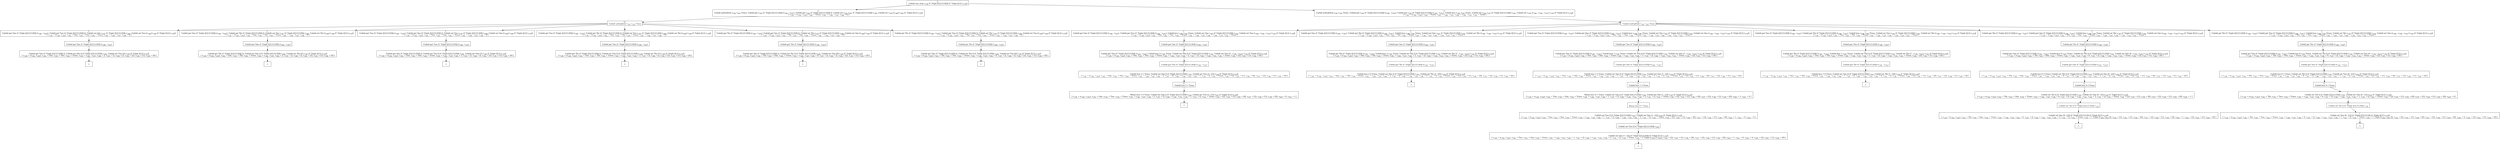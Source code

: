 digraph {
    graph [rankdir=TB
          ,bgcolor=transparent];
    node [shape=box
         ,fillcolor=white
         ,style=filled];
    0 [label=<O <BR/> Unfold one_step v<SUB>138</SUB> (C Triple [[2] [1] [0]]) (C Triple [[] [] v<SUB>179</SUB>])>];
    1 [label=<C <BR/> Unfold notEqStick v<SUB>182</SUB> v<SUB>183</SUB> Trueo, Unfold get v<SUB>182</SUB> (C Triple [[2] [1] [0]]) (v<SUB>186</SUB> : v<SUB>187</SUB>), Unfold get v<SUB>183</SUB> (C Triple [[2] [1] [0]]) [], Unfold set v<SUB>182</SUB> v<SUB>187</SUB> (C Triple [[2] [1] [0]]) v<SUB>189</SUB>, Unfold set v<SUB>183</SUB> [v<SUB>186</SUB>] v<SUB>189</SUB> (C Triple [[] [] v<SUB>179</SUB>]) <BR/>  [ v<SUB>138</SUB> &rarr; (v<SUB>182</SUB>, v<SUB>183</SUB>), v<SUB>184</SUB> &rarr; Trueo, v<SUB>185</SUB> &rarr; v<SUB>186</SUB> : v<SUB>187</SUB>, v<SUB>188</SUB> &rarr; [] ] >];
    2 [label=<C <BR/> Unfold notEqStick v<SUB>182</SUB> v<SUB>183</SUB> Trueo, Unfold get v<SUB>182</SUB> (C Triple [[2] [1] [0]]) (v<SUB>186</SUB> : v<SUB>187</SUB>), Unfold get v<SUB>183</SUB> (C Triple [[2] [1] [0]]) (v<SUB>190</SUB> : v<SUB>191</SUB>), Unfold less v<SUB>186</SUB> v<SUB>190</SUB> Trueo, Unfold set v<SUB>182</SUB> v<SUB>187</SUB> (C Triple [[2] [1] [0]]) v<SUB>193</SUB>, Unfold set v<SUB>183</SUB> (v<SUB>186</SUB> : v<SUB>190</SUB> : v<SUB>191</SUB>) v<SUB>193</SUB> (C Triple [[] [] v<SUB>179</SUB>]) <BR/>  [ v<SUB>138</SUB> &rarr; (v<SUB>182</SUB>, v<SUB>183</SUB>), v<SUB>184</SUB> &rarr; Trueo, v<SUB>185</SUB> &rarr; v<SUB>186</SUB> : v<SUB>187</SUB>, v<SUB>188</SUB> &rarr; v<SUB>190</SUB> : v<SUB>191</SUB>, v<SUB>192</SUB> &rarr; Trueo ] >];
    3 [label=<O <BR/> Unfold notEqStick v<SUB>182</SUB> v<SUB>183</SUB> Trueo>];
    4 [label=<C <BR/> Unfold get One (C Triple [[2] [1] [0]]) (v<SUB>186</SUB> : v<SUB>187</SUB>), Unfold get Two (C Triple [[2] [1] [0]]) [], Unfold set One v<SUB>187</SUB> (C Triple [[2] [1] [0]]) v<SUB>189</SUB>, Unfold set Two [v<SUB>186</SUB>] v<SUB>189</SUB> (C Triple [[] [] v<SUB>179</SUB>]) <BR/>  [ v<SUB>138</SUB> &rarr; (v<SUB>182</SUB>, v<SUB>183</SUB>), v<SUB>182</SUB> &rarr; One, v<SUB>183</SUB> &rarr; Two, v<SUB>184</SUB> &rarr; Trueo, v<SUB>185</SUB> &rarr; v<SUB>186</SUB> : v<SUB>187</SUB>, v<SUB>188</SUB> &rarr; [] ] >];
    5 [label=<C <BR/> Unfold get One (C Triple [[2] [1] [0]]) (v<SUB>186</SUB> : v<SUB>187</SUB>), Unfold get Thr (C Triple [[2] [1] [0]]) [], Unfold set One v<SUB>187</SUB> (C Triple [[2] [1] [0]]) v<SUB>189</SUB>, Unfold set Thr [v<SUB>186</SUB>] v<SUB>189</SUB> (C Triple [[] [] v<SUB>179</SUB>]) <BR/>  [ v<SUB>138</SUB> &rarr; (v<SUB>182</SUB>, v<SUB>183</SUB>), v<SUB>182</SUB> &rarr; One, v<SUB>183</SUB> &rarr; Thr, v<SUB>184</SUB> &rarr; Trueo, v<SUB>185</SUB> &rarr; v<SUB>186</SUB> : v<SUB>187</SUB>, v<SUB>188</SUB> &rarr; [] ] >];
    6 [label=<C <BR/> Unfold get Two (C Triple [[2] [1] [0]]) (v<SUB>186</SUB> : v<SUB>187</SUB>), Unfold get One (C Triple [[2] [1] [0]]) [], Unfold set Two v<SUB>187</SUB> (C Triple [[2] [1] [0]]) v<SUB>189</SUB>, Unfold set One [v<SUB>186</SUB>] v<SUB>189</SUB> (C Triple [[] [] v<SUB>179</SUB>]) <BR/>  [ v<SUB>138</SUB> &rarr; (v<SUB>182</SUB>, v<SUB>183</SUB>), v<SUB>182</SUB> &rarr; Two, v<SUB>183</SUB> &rarr; One, v<SUB>184</SUB> &rarr; Trueo, v<SUB>185</SUB> &rarr; v<SUB>186</SUB> : v<SUB>187</SUB>, v<SUB>188</SUB> &rarr; [] ] >];
    7 [label=<C <BR/> Unfold get Two (C Triple [[2] [1] [0]]) (v<SUB>186</SUB> : v<SUB>187</SUB>), Unfold get Thr (C Triple [[2] [1] [0]]) [], Unfold set Two v<SUB>187</SUB> (C Triple [[2] [1] [0]]) v<SUB>189</SUB>, Unfold set Thr [v<SUB>186</SUB>] v<SUB>189</SUB> (C Triple [[] [] v<SUB>179</SUB>]) <BR/>  [ v<SUB>138</SUB> &rarr; (v<SUB>182</SUB>, v<SUB>183</SUB>), v<SUB>182</SUB> &rarr; Two, v<SUB>183</SUB> &rarr; Thr, v<SUB>184</SUB> &rarr; Trueo, v<SUB>185</SUB> &rarr; v<SUB>186</SUB> : v<SUB>187</SUB>, v<SUB>188</SUB> &rarr; [] ] >];
    8 [label=<C <BR/> Unfold get Thr (C Triple [[2] [1] [0]]) (v<SUB>186</SUB> : v<SUB>187</SUB>), Unfold get One (C Triple [[2] [1] [0]]) [], Unfold set Thr v<SUB>187</SUB> (C Triple [[2] [1] [0]]) v<SUB>189</SUB>, Unfold set One [v<SUB>186</SUB>] v<SUB>189</SUB> (C Triple [[] [] v<SUB>179</SUB>]) <BR/>  [ v<SUB>138</SUB> &rarr; (v<SUB>182</SUB>, v<SUB>183</SUB>), v<SUB>182</SUB> &rarr; Thr, v<SUB>183</SUB> &rarr; One, v<SUB>184</SUB> &rarr; Trueo, v<SUB>185</SUB> &rarr; v<SUB>186</SUB> : v<SUB>187</SUB>, v<SUB>188</SUB> &rarr; [] ] >];
    9 [label=<C <BR/> Unfold get Thr (C Triple [[2] [1] [0]]) (v<SUB>186</SUB> : v<SUB>187</SUB>), Unfold get Two (C Triple [[2] [1] [0]]) [], Unfold set Thr v<SUB>187</SUB> (C Triple [[2] [1] [0]]) v<SUB>189</SUB>, Unfold set Two [v<SUB>186</SUB>] v<SUB>189</SUB> (C Triple [[] [] v<SUB>179</SUB>]) <BR/>  [ v<SUB>138</SUB> &rarr; (v<SUB>182</SUB>, v<SUB>183</SUB>), v<SUB>182</SUB> &rarr; Thr, v<SUB>183</SUB> &rarr; Two, v<SUB>184</SUB> &rarr; Trueo, v<SUB>185</SUB> &rarr; v<SUB>186</SUB> : v<SUB>187</SUB>, v<SUB>188</SUB> &rarr; [] ] >];
    10 [label=<O <BR/> Unfold get One (C Triple [[2] [1] [0]]) (v<SUB>186</SUB> : v<SUB>187</SUB>)>];
    11 [label=<C <BR/> Unfold get Two (C Triple [[2] [1] [0]]) [], Unfold set One [] (C Triple [[2] [1] [0]]) v<SUB>189</SUB>, Unfold set Two [2] v<SUB>189</SUB> (C Triple [[] [] v<SUB>179</SUB>]) <BR/>  [ v<SUB>138</SUB> &rarr; (v<SUB>182</SUB>, v<SUB>183</SUB>), v<SUB>182</SUB> &rarr; One, v<SUB>183</SUB> &rarr; Two, v<SUB>184</SUB> &rarr; Trueo, v<SUB>185</SUB> &rarr; v<SUB>186</SUB> : v<SUB>187</SUB>, v<SUB>186</SUB> &rarr; 2, v<SUB>187</SUB> &rarr; [], v<SUB>188</SUB> &rarr; [], v<SUB>194</SUB> &rarr; [2], v<SUB>195</SUB> &rarr; [1], v<SUB>196</SUB> &rarr; [0] ] >];
    12 [label=<_|_>];
    13 [label=<O <BR/> Unfold get One (C Triple [[2] [1] [0]]) (v<SUB>186</SUB> : v<SUB>187</SUB>)>];
    14 [label=<C <BR/> Unfold get Thr (C Triple [[2] [1] [0]]) [], Unfold set One [] (C Triple [[2] [1] [0]]) v<SUB>189</SUB>, Unfold set Thr [2] v<SUB>189</SUB> (C Triple [[] [] v<SUB>179</SUB>]) <BR/>  [ v<SUB>138</SUB> &rarr; (v<SUB>182</SUB>, v<SUB>183</SUB>), v<SUB>182</SUB> &rarr; One, v<SUB>183</SUB> &rarr; Thr, v<SUB>184</SUB> &rarr; Trueo, v<SUB>185</SUB> &rarr; v<SUB>186</SUB> : v<SUB>187</SUB>, v<SUB>186</SUB> &rarr; 2, v<SUB>187</SUB> &rarr; [], v<SUB>188</SUB> &rarr; [], v<SUB>194</SUB> &rarr; [2], v<SUB>195</SUB> &rarr; [1], v<SUB>196</SUB> &rarr; [0] ] >];
    15 [label=<_|_>];
    16 [label=<O <BR/> Unfold get Two (C Triple [[2] [1] [0]]) (v<SUB>186</SUB> : v<SUB>187</SUB>)>];
    17 [label=<C <BR/> Unfold get One (C Triple [[2] [1] [0]]) [], Unfold set Two [] (C Triple [[2] [1] [0]]) v<SUB>189</SUB>, Unfold set One [1] v<SUB>189</SUB> (C Triple [[] [] v<SUB>179</SUB>]) <BR/>  [ v<SUB>138</SUB> &rarr; (v<SUB>182</SUB>, v<SUB>183</SUB>), v<SUB>182</SUB> &rarr; Two, v<SUB>183</SUB> &rarr; One, v<SUB>184</SUB> &rarr; Trueo, v<SUB>185</SUB> &rarr; v<SUB>186</SUB> : v<SUB>187</SUB>, v<SUB>186</SUB> &rarr; 1, v<SUB>187</SUB> &rarr; [], v<SUB>188</SUB> &rarr; [], v<SUB>194</SUB> &rarr; [2], v<SUB>195</SUB> &rarr; [1], v<SUB>196</SUB> &rarr; [0] ] >];
    18 [label=<_|_>];
    19 [label=<O <BR/> Unfold get Two (C Triple [[2] [1] [0]]) (v<SUB>186</SUB> : v<SUB>187</SUB>)>];
    20 [label=<C <BR/> Unfold get Thr (C Triple [[2] [1] [0]]) [], Unfold set Two [] (C Triple [[2] [1] [0]]) v<SUB>189</SUB>, Unfold set Thr [1] v<SUB>189</SUB> (C Triple [[] [] v<SUB>179</SUB>]) <BR/>  [ v<SUB>138</SUB> &rarr; (v<SUB>182</SUB>, v<SUB>183</SUB>), v<SUB>182</SUB> &rarr; Two, v<SUB>183</SUB> &rarr; Thr, v<SUB>184</SUB> &rarr; Trueo, v<SUB>185</SUB> &rarr; v<SUB>186</SUB> : v<SUB>187</SUB>, v<SUB>186</SUB> &rarr; 1, v<SUB>187</SUB> &rarr; [], v<SUB>188</SUB> &rarr; [], v<SUB>194</SUB> &rarr; [2], v<SUB>195</SUB> &rarr; [1], v<SUB>196</SUB> &rarr; [0] ] >];
    21 [label=<_|_>];
    22 [label=<O <BR/> Unfold get Thr (C Triple [[2] [1] [0]]) (v<SUB>186</SUB> : v<SUB>187</SUB>)>];
    23 [label=<C <BR/> Unfold get One (C Triple [[2] [1] [0]]) [], Unfold set Thr [] (C Triple [[2] [1] [0]]) v<SUB>189</SUB>, Unfold set One [0] v<SUB>189</SUB> (C Triple [[] [] v<SUB>179</SUB>]) <BR/>  [ v<SUB>138</SUB> &rarr; (v<SUB>182</SUB>, v<SUB>183</SUB>), v<SUB>182</SUB> &rarr; Thr, v<SUB>183</SUB> &rarr; One, v<SUB>184</SUB> &rarr; Trueo, v<SUB>185</SUB> &rarr; v<SUB>186</SUB> : v<SUB>187</SUB>, v<SUB>186</SUB> &rarr; 0, v<SUB>187</SUB> &rarr; [], v<SUB>188</SUB> &rarr; [], v<SUB>194</SUB> &rarr; [2], v<SUB>195</SUB> &rarr; [1], v<SUB>196</SUB> &rarr; [0] ] >];
    24 [label=<_|_>];
    25 [label=<O <BR/> Unfold get Thr (C Triple [[2] [1] [0]]) (v<SUB>186</SUB> : v<SUB>187</SUB>)>];
    26 [label=<C <BR/> Unfold get Two (C Triple [[2] [1] [0]]) [], Unfold set Thr [] (C Triple [[2] [1] [0]]) v<SUB>189</SUB>, Unfold set Two [0] v<SUB>189</SUB> (C Triple [[] [] v<SUB>179</SUB>]) <BR/>  [ v<SUB>138</SUB> &rarr; (v<SUB>182</SUB>, v<SUB>183</SUB>), v<SUB>182</SUB> &rarr; Thr, v<SUB>183</SUB> &rarr; Two, v<SUB>184</SUB> &rarr; Trueo, v<SUB>185</SUB> &rarr; v<SUB>186</SUB> : v<SUB>187</SUB>, v<SUB>186</SUB> &rarr; 0, v<SUB>187</SUB> &rarr; [], v<SUB>188</SUB> &rarr; [], v<SUB>194</SUB> &rarr; [2], v<SUB>195</SUB> &rarr; [1], v<SUB>196</SUB> &rarr; [0] ] >];
    27 [label=<_|_>];
    28 [label=<O <BR/> Unfold notEqStick v<SUB>182</SUB> v<SUB>183</SUB> Trueo>];
    29 [label=<C <BR/> Unfold get One (C Triple [[2] [1] [0]]) (v<SUB>186</SUB> : v<SUB>187</SUB>), Unfold get Two (C Triple [[2] [1] [0]]) (v<SUB>190</SUB> : v<SUB>191</SUB>), Unfold less v<SUB>186</SUB> v<SUB>190</SUB> Trueo, Unfold set One v<SUB>187</SUB> (C Triple [[2] [1] [0]]) v<SUB>193</SUB>, Unfold set Two (v<SUB>186</SUB> : v<SUB>190</SUB> : v<SUB>191</SUB>) v<SUB>193</SUB> (C Triple [[] [] v<SUB>179</SUB>]) <BR/>  [ v<SUB>138</SUB> &rarr; (v<SUB>182</SUB>, v<SUB>183</SUB>), v<SUB>182</SUB> &rarr; One, v<SUB>183</SUB> &rarr; Two, v<SUB>184</SUB> &rarr; Trueo, v<SUB>185</SUB> &rarr; v<SUB>186</SUB> : v<SUB>187</SUB>, v<SUB>188</SUB> &rarr; v<SUB>190</SUB> : v<SUB>191</SUB>, v<SUB>192</SUB> &rarr; Trueo ] >];
    30 [label=<C <BR/> Unfold get One (C Triple [[2] [1] [0]]) (v<SUB>186</SUB> : v<SUB>187</SUB>), Unfold get Thr (C Triple [[2] [1] [0]]) (v<SUB>190</SUB> : v<SUB>191</SUB>), Unfold less v<SUB>186</SUB> v<SUB>190</SUB> Trueo, Unfold set One v<SUB>187</SUB> (C Triple [[2] [1] [0]]) v<SUB>193</SUB>, Unfold set Thr (v<SUB>186</SUB> : v<SUB>190</SUB> : v<SUB>191</SUB>) v<SUB>193</SUB> (C Triple [[] [] v<SUB>179</SUB>]) <BR/>  [ v<SUB>138</SUB> &rarr; (v<SUB>182</SUB>, v<SUB>183</SUB>), v<SUB>182</SUB> &rarr; One, v<SUB>183</SUB> &rarr; Thr, v<SUB>184</SUB> &rarr; Trueo, v<SUB>185</SUB> &rarr; v<SUB>186</SUB> : v<SUB>187</SUB>, v<SUB>188</SUB> &rarr; v<SUB>190</SUB> : v<SUB>191</SUB>, v<SUB>192</SUB> &rarr; Trueo ] >];
    31 [label=<C <BR/> Unfold get Two (C Triple [[2] [1] [0]]) (v<SUB>186</SUB> : v<SUB>187</SUB>), Unfold get One (C Triple [[2] [1] [0]]) (v<SUB>190</SUB> : v<SUB>191</SUB>), Unfold less v<SUB>186</SUB> v<SUB>190</SUB> Trueo, Unfold set Two v<SUB>187</SUB> (C Triple [[2] [1] [0]]) v<SUB>193</SUB>, Unfold set One (v<SUB>186</SUB> : v<SUB>190</SUB> : v<SUB>191</SUB>) v<SUB>193</SUB> (C Triple [[] [] v<SUB>179</SUB>]) <BR/>  [ v<SUB>138</SUB> &rarr; (v<SUB>182</SUB>, v<SUB>183</SUB>), v<SUB>182</SUB> &rarr; Two, v<SUB>183</SUB> &rarr; One, v<SUB>184</SUB> &rarr; Trueo, v<SUB>185</SUB> &rarr; v<SUB>186</SUB> : v<SUB>187</SUB>, v<SUB>188</SUB> &rarr; v<SUB>190</SUB> : v<SUB>191</SUB>, v<SUB>192</SUB> &rarr; Trueo ] >];
    32 [label=<C <BR/> Unfold get Two (C Triple [[2] [1] [0]]) (v<SUB>186</SUB> : v<SUB>187</SUB>), Unfold get Thr (C Triple [[2] [1] [0]]) (v<SUB>190</SUB> : v<SUB>191</SUB>), Unfold less v<SUB>186</SUB> v<SUB>190</SUB> Trueo, Unfold set Two v<SUB>187</SUB> (C Triple [[2] [1] [0]]) v<SUB>193</SUB>, Unfold set Thr (v<SUB>186</SUB> : v<SUB>190</SUB> : v<SUB>191</SUB>) v<SUB>193</SUB> (C Triple [[] [] v<SUB>179</SUB>]) <BR/>  [ v<SUB>138</SUB> &rarr; (v<SUB>182</SUB>, v<SUB>183</SUB>), v<SUB>182</SUB> &rarr; Two, v<SUB>183</SUB> &rarr; Thr, v<SUB>184</SUB> &rarr; Trueo, v<SUB>185</SUB> &rarr; v<SUB>186</SUB> : v<SUB>187</SUB>, v<SUB>188</SUB> &rarr; v<SUB>190</SUB> : v<SUB>191</SUB>, v<SUB>192</SUB> &rarr; Trueo ] >];
    33 [label=<C <BR/> Unfold get Thr (C Triple [[2] [1] [0]]) (v<SUB>186</SUB> : v<SUB>187</SUB>), Unfold get One (C Triple [[2] [1] [0]]) (v<SUB>190</SUB> : v<SUB>191</SUB>), Unfold less v<SUB>186</SUB> v<SUB>190</SUB> Trueo, Unfold set Thr v<SUB>187</SUB> (C Triple [[2] [1] [0]]) v<SUB>193</SUB>, Unfold set One (v<SUB>186</SUB> : v<SUB>190</SUB> : v<SUB>191</SUB>) v<SUB>193</SUB> (C Triple [[] [] v<SUB>179</SUB>]) <BR/>  [ v<SUB>138</SUB> &rarr; (v<SUB>182</SUB>, v<SUB>183</SUB>), v<SUB>182</SUB> &rarr; Thr, v<SUB>183</SUB> &rarr; One, v<SUB>184</SUB> &rarr; Trueo, v<SUB>185</SUB> &rarr; v<SUB>186</SUB> : v<SUB>187</SUB>, v<SUB>188</SUB> &rarr; v<SUB>190</SUB> : v<SUB>191</SUB>, v<SUB>192</SUB> &rarr; Trueo ] >];
    34 [label=<C <BR/> Unfold get Thr (C Triple [[2] [1] [0]]) (v<SUB>186</SUB> : v<SUB>187</SUB>), Unfold get Two (C Triple [[2] [1] [0]]) (v<SUB>190</SUB> : v<SUB>191</SUB>), Unfold less v<SUB>186</SUB> v<SUB>190</SUB> Trueo, Unfold set Thr v<SUB>187</SUB> (C Triple [[2] [1] [0]]) v<SUB>193</SUB>, Unfold set Two (v<SUB>186</SUB> : v<SUB>190</SUB> : v<SUB>191</SUB>) v<SUB>193</SUB> (C Triple [[] [] v<SUB>179</SUB>]) <BR/>  [ v<SUB>138</SUB> &rarr; (v<SUB>182</SUB>, v<SUB>183</SUB>), v<SUB>182</SUB> &rarr; Thr, v<SUB>183</SUB> &rarr; Two, v<SUB>184</SUB> &rarr; Trueo, v<SUB>185</SUB> &rarr; v<SUB>186</SUB> : v<SUB>187</SUB>, v<SUB>188</SUB> &rarr; v<SUB>190</SUB> : v<SUB>191</SUB>, v<SUB>192</SUB> &rarr; Trueo ] >];
    35 [label=<O <BR/> Unfold get One (C Triple [[2] [1] [0]]) (v<SUB>186</SUB> : v<SUB>187</SUB>)>];
    36 [label=<C <BR/> Unfold get Two (C Triple [[2] [1] [0]]) (v<SUB>190</SUB> : v<SUB>191</SUB>), Unfold less 2 v<SUB>190</SUB> Trueo, Unfold set One [] (C Triple [[2] [1] [0]]) v<SUB>193</SUB>, Unfold set Two (2 : v<SUB>190</SUB> : v<SUB>191</SUB>) v<SUB>193</SUB> (C Triple [[] [] v<SUB>179</SUB>]) <BR/>  [ v<SUB>138</SUB> &rarr; (v<SUB>182</SUB>, v<SUB>183</SUB>), v<SUB>182</SUB> &rarr; One, v<SUB>183</SUB> &rarr; Two, v<SUB>184</SUB> &rarr; Trueo, v<SUB>185</SUB> &rarr; v<SUB>186</SUB> : v<SUB>187</SUB>, v<SUB>186</SUB> &rarr; 2, v<SUB>187</SUB> &rarr; [], v<SUB>188</SUB> &rarr; v<SUB>190</SUB> : v<SUB>191</SUB>, v<SUB>192</SUB> &rarr; Trueo, v<SUB>194</SUB> &rarr; [2], v<SUB>195</SUB> &rarr; [1], v<SUB>196</SUB> &rarr; [0] ] >];
    37 [label=<O <BR/> Unfold get Two (C Triple [[2] [1] [0]]) (v<SUB>190</SUB> : v<SUB>191</SUB>)>];
    38 [label=<C <BR/> Unfold less 2 1 Trueo, Unfold set One [] (C Triple [[2] [1] [0]]) v<SUB>193</SUB>, Unfold set Two (2 : [1]) v<SUB>193</SUB> (C Triple [[] [] v<SUB>179</SUB>]) <BR/>  [ v<SUB>138</SUB> &rarr; (v<SUB>182</SUB>, v<SUB>183</SUB>), v<SUB>182</SUB> &rarr; One, v<SUB>183</SUB> &rarr; Two, v<SUB>184</SUB> &rarr; Trueo, v<SUB>185</SUB> &rarr; v<SUB>186</SUB> : v<SUB>187</SUB>, v<SUB>186</SUB> &rarr; 2, v<SUB>187</SUB> &rarr; [], v<SUB>188</SUB> &rarr; v<SUB>190</SUB> : v<SUB>191</SUB>, v<SUB>190</SUB> &rarr; 1, v<SUB>191</SUB> &rarr; [], v<SUB>192</SUB> &rarr; Trueo, v<SUB>194</SUB> &rarr; [2], v<SUB>195</SUB> &rarr; [1], v<SUB>196</SUB> &rarr; [0], v<SUB>197</SUB> &rarr; [2], v<SUB>198</SUB> &rarr; [1], v<SUB>199</SUB> &rarr; [0] ] >];
    39 [label=<O <BR/> Unfold less 2 1 Trueo>];
    40 [label=<C <BR/> Memo less 1 0 Trueo, Unfold set One [] (C Triple [[2] [1] [0]]) v<SUB>193</SUB>, Unfold set Two (2 : [1]) v<SUB>193</SUB> (C Triple [[] [] v<SUB>179</SUB>]) <BR/>  [ v<SUB>138</SUB> &rarr; (v<SUB>182</SUB>, v<SUB>183</SUB>), v<SUB>182</SUB> &rarr; One, v<SUB>183</SUB> &rarr; Two, v<SUB>184</SUB> &rarr; Trueo, v<SUB>185</SUB> &rarr; v<SUB>186</SUB> : v<SUB>187</SUB>, v<SUB>186</SUB> &rarr; 2, v<SUB>187</SUB> &rarr; [], v<SUB>188</SUB> &rarr; v<SUB>190</SUB> : v<SUB>191</SUB>, v<SUB>190</SUB> &rarr; 1, v<SUB>191</SUB> &rarr; [], v<SUB>192</SUB> &rarr; Trueo, v<SUB>194</SUB> &rarr; [2], v<SUB>195</SUB> &rarr; [1], v<SUB>196</SUB> &rarr; [0], v<SUB>197</SUB> &rarr; [2], v<SUB>198</SUB> &rarr; [1], v<SUB>199</SUB> &rarr; [0], v<SUB>200</SUB> &rarr; 0, v<SUB>201</SUB> &rarr; 1 ] >];
    41 [label=<_|_>];
    42 [label=<O <BR/> Unfold get One (C Triple [[2] [1] [0]]) (v<SUB>186</SUB> : v<SUB>187</SUB>)>];
    43 [label=<C <BR/> Unfold get Thr (C Triple [[2] [1] [0]]) (v<SUB>190</SUB> : v<SUB>191</SUB>), Unfold less 2 v<SUB>190</SUB> Trueo, Unfold set One [] (C Triple [[2] [1] [0]]) v<SUB>193</SUB>, Unfold set Thr (2 : v<SUB>190</SUB> : v<SUB>191</SUB>) v<SUB>193</SUB> (C Triple [[] [] v<SUB>179</SUB>]) <BR/>  [ v<SUB>138</SUB> &rarr; (v<SUB>182</SUB>, v<SUB>183</SUB>), v<SUB>182</SUB> &rarr; One, v<SUB>183</SUB> &rarr; Thr, v<SUB>184</SUB> &rarr; Trueo, v<SUB>185</SUB> &rarr; v<SUB>186</SUB> : v<SUB>187</SUB>, v<SUB>186</SUB> &rarr; 2, v<SUB>187</SUB> &rarr; [], v<SUB>188</SUB> &rarr; v<SUB>190</SUB> : v<SUB>191</SUB>, v<SUB>192</SUB> &rarr; Trueo, v<SUB>194</SUB> &rarr; [2], v<SUB>195</SUB> &rarr; [1], v<SUB>196</SUB> &rarr; [0] ] >];
    44 [label=<O <BR/> Unfold get Thr (C Triple [[2] [1] [0]]) (v<SUB>190</SUB> : v<SUB>191</SUB>)>];
    45 [label=<C <BR/> Unfold less 2 0 Trueo, Unfold set One [] (C Triple [[2] [1] [0]]) v<SUB>193</SUB>, Unfold set Thr (2 : [0]) v<SUB>193</SUB> (C Triple [[] [] v<SUB>179</SUB>]) <BR/>  [ v<SUB>138</SUB> &rarr; (v<SUB>182</SUB>, v<SUB>183</SUB>), v<SUB>182</SUB> &rarr; One, v<SUB>183</SUB> &rarr; Thr, v<SUB>184</SUB> &rarr; Trueo, v<SUB>185</SUB> &rarr; v<SUB>186</SUB> : v<SUB>187</SUB>, v<SUB>186</SUB> &rarr; 2, v<SUB>187</SUB> &rarr; [], v<SUB>188</SUB> &rarr; v<SUB>190</SUB> : v<SUB>191</SUB>, v<SUB>190</SUB> &rarr; 0, v<SUB>191</SUB> &rarr; [], v<SUB>192</SUB> &rarr; Trueo, v<SUB>194</SUB> &rarr; [2], v<SUB>195</SUB> &rarr; [1], v<SUB>196</SUB> &rarr; [0], v<SUB>197</SUB> &rarr; [2], v<SUB>198</SUB> &rarr; [1], v<SUB>199</SUB> &rarr; [0] ] >];
    46 [label=<_|_>];
    47 [label=<O <BR/> Unfold get Two (C Triple [[2] [1] [0]]) (v<SUB>186</SUB> : v<SUB>187</SUB>)>];
    48 [label=<C <BR/> Unfold get One (C Triple [[2] [1] [0]]) (v<SUB>190</SUB> : v<SUB>191</SUB>), Unfold less 1 v<SUB>190</SUB> Trueo, Unfold set Two [] (C Triple [[2] [1] [0]]) v<SUB>193</SUB>, Unfold set One (1 : v<SUB>190</SUB> : v<SUB>191</SUB>) v<SUB>193</SUB> (C Triple [[] [] v<SUB>179</SUB>]) <BR/>  [ v<SUB>138</SUB> &rarr; (v<SUB>182</SUB>, v<SUB>183</SUB>), v<SUB>182</SUB> &rarr; Two, v<SUB>183</SUB> &rarr; One, v<SUB>184</SUB> &rarr; Trueo, v<SUB>185</SUB> &rarr; v<SUB>186</SUB> : v<SUB>187</SUB>, v<SUB>186</SUB> &rarr; 1, v<SUB>187</SUB> &rarr; [], v<SUB>188</SUB> &rarr; v<SUB>190</SUB> : v<SUB>191</SUB>, v<SUB>192</SUB> &rarr; Trueo, v<SUB>194</SUB> &rarr; [2], v<SUB>195</SUB> &rarr; [1], v<SUB>196</SUB> &rarr; [0] ] >];
    49 [label=<O <BR/> Unfold get One (C Triple [[2] [1] [0]]) (v<SUB>190</SUB> : v<SUB>191</SUB>)>];
    50 [label=<C <BR/> Unfold less 1 2 Trueo, Unfold set Two [] (C Triple [[2] [1] [0]]) v<SUB>193</SUB>, Unfold set One (1 : [2]) v<SUB>193</SUB> (C Triple [[] [] v<SUB>179</SUB>]) <BR/>  [ v<SUB>138</SUB> &rarr; (v<SUB>182</SUB>, v<SUB>183</SUB>), v<SUB>182</SUB> &rarr; Two, v<SUB>183</SUB> &rarr; One, v<SUB>184</SUB> &rarr; Trueo, v<SUB>185</SUB> &rarr; v<SUB>186</SUB> : v<SUB>187</SUB>, v<SUB>186</SUB> &rarr; 1, v<SUB>187</SUB> &rarr; [], v<SUB>188</SUB> &rarr; v<SUB>190</SUB> : v<SUB>191</SUB>, v<SUB>190</SUB> &rarr; 2, v<SUB>191</SUB> &rarr; [], v<SUB>192</SUB> &rarr; Trueo, v<SUB>194</SUB> &rarr; [2], v<SUB>195</SUB> &rarr; [1], v<SUB>196</SUB> &rarr; [0], v<SUB>197</SUB> &rarr; [2], v<SUB>198</SUB> &rarr; [1], v<SUB>199</SUB> &rarr; [0] ] >];
    51 [label=<O <BR/> Unfold less 1 2 Trueo>];
    52 [label=<C <BR/> Memo less 0 1 Trueo, Unfold set Two [] (C Triple [[2] [1] [0]]) v<SUB>193</SUB>, Unfold set One (1 : [2]) v<SUB>193</SUB> (C Triple [[] [] v<SUB>179</SUB>]) <BR/>  [ v<SUB>138</SUB> &rarr; (v<SUB>182</SUB>, v<SUB>183</SUB>), v<SUB>182</SUB> &rarr; Two, v<SUB>183</SUB> &rarr; One, v<SUB>184</SUB> &rarr; Trueo, v<SUB>185</SUB> &rarr; v<SUB>186</SUB> : v<SUB>187</SUB>, v<SUB>186</SUB> &rarr; 1, v<SUB>187</SUB> &rarr; [], v<SUB>188</SUB> &rarr; v<SUB>190</SUB> : v<SUB>191</SUB>, v<SUB>190</SUB> &rarr; 2, v<SUB>191</SUB> &rarr; [], v<SUB>192</SUB> &rarr; Trueo, v<SUB>194</SUB> &rarr; [2], v<SUB>195</SUB> &rarr; [1], v<SUB>196</SUB> &rarr; [0], v<SUB>197</SUB> &rarr; [2], v<SUB>198</SUB> &rarr; [1], v<SUB>199</SUB> &rarr; [0], v<SUB>200</SUB> &rarr; 1, v<SUB>201</SUB> &rarr; 0 ] >];
    53 [label=<O <BR/> Memo less 0 1 Trueo>];
    54 [label=<C <BR/> Unfold set Two [] (C Triple [[2] [1] [0]]) v<SUB>193</SUB>, Unfold set One (1 : [2]) v<SUB>193</SUB> (C Triple [[] [] v<SUB>179</SUB>]) <BR/>  [ v<SUB>138</SUB> &rarr; (v<SUB>182</SUB>, v<SUB>183</SUB>), v<SUB>182</SUB> &rarr; Two, v<SUB>183</SUB> &rarr; One, v<SUB>184</SUB> &rarr; Trueo, v<SUB>185</SUB> &rarr; v<SUB>186</SUB> : v<SUB>187</SUB>, v<SUB>186</SUB> &rarr; 1, v<SUB>187</SUB> &rarr; [], v<SUB>188</SUB> &rarr; v<SUB>190</SUB> : v<SUB>191</SUB>, v<SUB>190</SUB> &rarr; 2, v<SUB>191</SUB> &rarr; [], v<SUB>192</SUB> &rarr; Trueo, v<SUB>194</SUB> &rarr; [2], v<SUB>195</SUB> &rarr; [1], v<SUB>196</SUB> &rarr; [0], v<SUB>197</SUB> &rarr; [2], v<SUB>198</SUB> &rarr; [1], v<SUB>199</SUB> &rarr; [0], v<SUB>200</SUB> &rarr; 1, v<SUB>201</SUB> &rarr; 0, v<SUB>202</SUB> &rarr; 0 ] >];
    55 [label=<O <BR/> Unfold set Two [] (C Triple [[2] [1] [0]]) v<SUB>193</SUB>>];
    56 [label=<C <BR/> Unfold set One (1 : [2]) (C Triple [[2] [] [0]]) (C Triple [[] [] v<SUB>179</SUB>]) <BR/>  [ v<SUB>138</SUB> &rarr; (v<SUB>182</SUB>, v<SUB>183</SUB>), v<SUB>182</SUB> &rarr; Two, v<SUB>183</SUB> &rarr; One, v<SUB>184</SUB> &rarr; Trueo, v<SUB>185</SUB> &rarr; v<SUB>186</SUB> : v<SUB>187</SUB>, v<SUB>186</SUB> &rarr; 1, v<SUB>187</SUB> &rarr; [], v<SUB>188</SUB> &rarr; v<SUB>190</SUB> : v<SUB>191</SUB>, v<SUB>190</SUB> &rarr; 2, v<SUB>191</SUB> &rarr; [], v<SUB>192</SUB> &rarr; Trueo, v<SUB>193</SUB> &rarr; C Triple [v<SUB>204</SUB> [] v<SUB>206</SUB>], v<SUB>194</SUB> &rarr; [2], v<SUB>195</SUB> &rarr; [1], v<SUB>196</SUB> &rarr; [0], v<SUB>197</SUB> &rarr; [2], v<SUB>198</SUB> &rarr; [1], v<SUB>199</SUB> &rarr; [0], v<SUB>200</SUB> &rarr; 1, v<SUB>201</SUB> &rarr; 0, v<SUB>202</SUB> &rarr; 0, v<SUB>204</SUB> &rarr; [2], v<SUB>205</SUB> &rarr; [1], v<SUB>206</SUB> &rarr; [0] ] >];
    57 [label=<_|_>];
    58 [label=<O <BR/> Unfold get Two (C Triple [[2] [1] [0]]) (v<SUB>186</SUB> : v<SUB>187</SUB>)>];
    59 [label=<C <BR/> Unfold get Thr (C Triple [[2] [1] [0]]) (v<SUB>190</SUB> : v<SUB>191</SUB>), Unfold less 1 v<SUB>190</SUB> Trueo, Unfold set Two [] (C Triple [[2] [1] [0]]) v<SUB>193</SUB>, Unfold set Thr (1 : v<SUB>190</SUB> : v<SUB>191</SUB>) v<SUB>193</SUB> (C Triple [[] [] v<SUB>179</SUB>]) <BR/>  [ v<SUB>138</SUB> &rarr; (v<SUB>182</SUB>, v<SUB>183</SUB>), v<SUB>182</SUB> &rarr; Two, v<SUB>183</SUB> &rarr; Thr, v<SUB>184</SUB> &rarr; Trueo, v<SUB>185</SUB> &rarr; v<SUB>186</SUB> : v<SUB>187</SUB>, v<SUB>186</SUB> &rarr; 1, v<SUB>187</SUB> &rarr; [], v<SUB>188</SUB> &rarr; v<SUB>190</SUB> : v<SUB>191</SUB>, v<SUB>192</SUB> &rarr; Trueo, v<SUB>194</SUB> &rarr; [2], v<SUB>195</SUB> &rarr; [1], v<SUB>196</SUB> &rarr; [0] ] >];
    60 [label=<O <BR/> Unfold get Thr (C Triple [[2] [1] [0]]) (v<SUB>190</SUB> : v<SUB>191</SUB>)>];
    61 [label=<C <BR/> Unfold less 1 0 Trueo, Unfold set Two [] (C Triple [[2] [1] [0]]) v<SUB>193</SUB>, Unfold set Thr (1 : [0]) v<SUB>193</SUB> (C Triple [[] [] v<SUB>179</SUB>]) <BR/>  [ v<SUB>138</SUB> &rarr; (v<SUB>182</SUB>, v<SUB>183</SUB>), v<SUB>182</SUB> &rarr; Two, v<SUB>183</SUB> &rarr; Thr, v<SUB>184</SUB> &rarr; Trueo, v<SUB>185</SUB> &rarr; v<SUB>186</SUB> : v<SUB>187</SUB>, v<SUB>186</SUB> &rarr; 1, v<SUB>187</SUB> &rarr; [], v<SUB>188</SUB> &rarr; v<SUB>190</SUB> : v<SUB>191</SUB>, v<SUB>190</SUB> &rarr; 0, v<SUB>191</SUB> &rarr; [], v<SUB>192</SUB> &rarr; Trueo, v<SUB>194</SUB> &rarr; [2], v<SUB>195</SUB> &rarr; [1], v<SUB>196</SUB> &rarr; [0], v<SUB>197</SUB> &rarr; [2], v<SUB>198</SUB> &rarr; [1], v<SUB>199</SUB> &rarr; [0] ] >];
    62 [label=<_|_>];
    63 [label=<O <BR/> Unfold get Thr (C Triple [[2] [1] [0]]) (v<SUB>186</SUB> : v<SUB>187</SUB>)>];
    64 [label=<C <BR/> Unfold get One (C Triple [[2] [1] [0]]) (v<SUB>190</SUB> : v<SUB>191</SUB>), Unfold less 0 v<SUB>190</SUB> Trueo, Unfold set Thr [] (C Triple [[2] [1] [0]]) v<SUB>193</SUB>, Unfold set One (0 : v<SUB>190</SUB> : v<SUB>191</SUB>) v<SUB>193</SUB> (C Triple [[] [] v<SUB>179</SUB>]) <BR/>  [ v<SUB>138</SUB> &rarr; (v<SUB>182</SUB>, v<SUB>183</SUB>), v<SUB>182</SUB> &rarr; Thr, v<SUB>183</SUB> &rarr; One, v<SUB>184</SUB> &rarr; Trueo, v<SUB>185</SUB> &rarr; v<SUB>186</SUB> : v<SUB>187</SUB>, v<SUB>186</SUB> &rarr; 0, v<SUB>187</SUB> &rarr; [], v<SUB>188</SUB> &rarr; v<SUB>190</SUB> : v<SUB>191</SUB>, v<SUB>192</SUB> &rarr; Trueo, v<SUB>194</SUB> &rarr; [2], v<SUB>195</SUB> &rarr; [1], v<SUB>196</SUB> &rarr; [0] ] >];
    65 [label=<O <BR/> Unfold get One (C Triple [[2] [1] [0]]) (v<SUB>190</SUB> : v<SUB>191</SUB>)>];
    66 [label=<C <BR/> Unfold less 0 2 Trueo, Unfold set Thr [] (C Triple [[2] [1] [0]]) v<SUB>193</SUB>, Unfold set One (0 : [2]) v<SUB>193</SUB> (C Triple [[] [] v<SUB>179</SUB>]) <BR/>  [ v<SUB>138</SUB> &rarr; (v<SUB>182</SUB>, v<SUB>183</SUB>), v<SUB>182</SUB> &rarr; Thr, v<SUB>183</SUB> &rarr; One, v<SUB>184</SUB> &rarr; Trueo, v<SUB>185</SUB> &rarr; v<SUB>186</SUB> : v<SUB>187</SUB>, v<SUB>186</SUB> &rarr; 0, v<SUB>187</SUB> &rarr; [], v<SUB>188</SUB> &rarr; v<SUB>190</SUB> : v<SUB>191</SUB>, v<SUB>190</SUB> &rarr; 2, v<SUB>191</SUB> &rarr; [], v<SUB>192</SUB> &rarr; Trueo, v<SUB>194</SUB> &rarr; [2], v<SUB>195</SUB> &rarr; [1], v<SUB>196</SUB> &rarr; [0], v<SUB>197</SUB> &rarr; [2], v<SUB>198</SUB> &rarr; [1], v<SUB>199</SUB> &rarr; [0] ] >];
    67 [label=<O <BR/> Unfold less 0 2 Trueo>];
    68 [label=<C <BR/> Unfold set Thr [] (C Triple [[2] [1] [0]]) v<SUB>193</SUB>, Unfold set One (0 : [2]) v<SUB>193</SUB> (C Triple [[] [] v<SUB>179</SUB>]) <BR/>  [ v<SUB>138</SUB> &rarr; (v<SUB>182</SUB>, v<SUB>183</SUB>), v<SUB>182</SUB> &rarr; Thr, v<SUB>183</SUB> &rarr; One, v<SUB>184</SUB> &rarr; Trueo, v<SUB>185</SUB> &rarr; v<SUB>186</SUB> : v<SUB>187</SUB>, v<SUB>186</SUB> &rarr; 0, v<SUB>187</SUB> &rarr; [], v<SUB>188</SUB> &rarr; v<SUB>190</SUB> : v<SUB>191</SUB>, v<SUB>190</SUB> &rarr; 2, v<SUB>191</SUB> &rarr; [], v<SUB>192</SUB> &rarr; Trueo, v<SUB>194</SUB> &rarr; [2], v<SUB>195</SUB> &rarr; [1], v<SUB>196</SUB> &rarr; [0], v<SUB>197</SUB> &rarr; [2], v<SUB>198</SUB> &rarr; [1], v<SUB>199</SUB> &rarr; [0], v<SUB>200</SUB> &rarr; 1 ] >];
    69 [label=<O <BR/> Unfold set Thr [] (C Triple [[2] [1] [0]]) v<SUB>193</SUB>>];
    70 [label=<C <BR/> Unfold set One (0 : [2]) (C Triple [[2] [1] []]) (C Triple [[] [] v<SUB>179</SUB>]) <BR/>  [ v<SUB>138</SUB> &rarr; (v<SUB>182</SUB>, v<SUB>183</SUB>), v<SUB>182</SUB> &rarr; Thr, v<SUB>183</SUB> &rarr; One, v<SUB>184</SUB> &rarr; Trueo, v<SUB>185</SUB> &rarr; v<SUB>186</SUB> : v<SUB>187</SUB>, v<SUB>186</SUB> &rarr; 0, v<SUB>187</SUB> &rarr; [], v<SUB>188</SUB> &rarr; v<SUB>190</SUB> : v<SUB>191</SUB>, v<SUB>190</SUB> &rarr; 2, v<SUB>191</SUB> &rarr; [], v<SUB>192</SUB> &rarr; Trueo, v<SUB>193</SUB> &rarr; C Triple [v<SUB>202</SUB> v<SUB>203</SUB> []], v<SUB>194</SUB> &rarr; [2], v<SUB>195</SUB> &rarr; [1], v<SUB>196</SUB> &rarr; [0], v<SUB>197</SUB> &rarr; [2], v<SUB>198</SUB> &rarr; [1], v<SUB>199</SUB> &rarr; [0], v<SUB>200</SUB> &rarr; 1, v<SUB>202</SUB> &rarr; [2], v<SUB>203</SUB> &rarr; [1], v<SUB>204</SUB> &rarr; [0] ] >];
    71 [label=<_|_>];
    72 [label=<O <BR/> Unfold get Thr (C Triple [[2] [1] [0]]) (v<SUB>186</SUB> : v<SUB>187</SUB>)>];
    73 [label=<C <BR/> Unfold get Two (C Triple [[2] [1] [0]]) (v<SUB>190</SUB> : v<SUB>191</SUB>), Unfold less 0 v<SUB>190</SUB> Trueo, Unfold set Thr [] (C Triple [[2] [1] [0]]) v<SUB>193</SUB>, Unfold set Two (0 : v<SUB>190</SUB> : v<SUB>191</SUB>) v<SUB>193</SUB> (C Triple [[] [] v<SUB>179</SUB>]) <BR/>  [ v<SUB>138</SUB> &rarr; (v<SUB>182</SUB>, v<SUB>183</SUB>), v<SUB>182</SUB> &rarr; Thr, v<SUB>183</SUB> &rarr; Two, v<SUB>184</SUB> &rarr; Trueo, v<SUB>185</SUB> &rarr; v<SUB>186</SUB> : v<SUB>187</SUB>, v<SUB>186</SUB> &rarr; 0, v<SUB>187</SUB> &rarr; [], v<SUB>188</SUB> &rarr; v<SUB>190</SUB> : v<SUB>191</SUB>, v<SUB>192</SUB> &rarr; Trueo, v<SUB>194</SUB> &rarr; [2], v<SUB>195</SUB> &rarr; [1], v<SUB>196</SUB> &rarr; [0] ] >];
    74 [label=<O <BR/> Unfold get Two (C Triple [[2] [1] [0]]) (v<SUB>190</SUB> : v<SUB>191</SUB>)>];
    75 [label=<C <BR/> Unfold less 0 1 Trueo, Unfold set Thr [] (C Triple [[2] [1] [0]]) v<SUB>193</SUB>, Unfold set Two (0 : [1]) v<SUB>193</SUB> (C Triple [[] [] v<SUB>179</SUB>]) <BR/>  [ v<SUB>138</SUB> &rarr; (v<SUB>182</SUB>, v<SUB>183</SUB>), v<SUB>182</SUB> &rarr; Thr, v<SUB>183</SUB> &rarr; Two, v<SUB>184</SUB> &rarr; Trueo, v<SUB>185</SUB> &rarr; v<SUB>186</SUB> : v<SUB>187</SUB>, v<SUB>186</SUB> &rarr; 0, v<SUB>187</SUB> &rarr; [], v<SUB>188</SUB> &rarr; v<SUB>190</SUB> : v<SUB>191</SUB>, v<SUB>190</SUB> &rarr; 1, v<SUB>191</SUB> &rarr; [], v<SUB>192</SUB> &rarr; Trueo, v<SUB>194</SUB> &rarr; [2], v<SUB>195</SUB> &rarr; [1], v<SUB>196</SUB> &rarr; [0], v<SUB>197</SUB> &rarr; [2], v<SUB>198</SUB> &rarr; [1], v<SUB>199</SUB> &rarr; [0] ] >];
    76 [label=<O <BR/> Unfold less 0 1 Trueo>];
    77 [label=<C <BR/> Unfold set Thr [] (C Triple [[2] [1] [0]]) v<SUB>193</SUB>, Unfold set Two (0 : [1]) v<SUB>193</SUB> (C Triple [[] [] v<SUB>179</SUB>]) <BR/>  [ v<SUB>138</SUB> &rarr; (v<SUB>182</SUB>, v<SUB>183</SUB>), v<SUB>182</SUB> &rarr; Thr, v<SUB>183</SUB> &rarr; Two, v<SUB>184</SUB> &rarr; Trueo, v<SUB>185</SUB> &rarr; v<SUB>186</SUB> : v<SUB>187</SUB>, v<SUB>186</SUB> &rarr; 0, v<SUB>187</SUB> &rarr; [], v<SUB>188</SUB> &rarr; v<SUB>190</SUB> : v<SUB>191</SUB>, v<SUB>190</SUB> &rarr; 1, v<SUB>191</SUB> &rarr; [], v<SUB>192</SUB> &rarr; Trueo, v<SUB>194</SUB> &rarr; [2], v<SUB>195</SUB> &rarr; [1], v<SUB>196</SUB> &rarr; [0], v<SUB>197</SUB> &rarr; [2], v<SUB>198</SUB> &rarr; [1], v<SUB>199</SUB> &rarr; [0], v<SUB>200</SUB> &rarr; 0 ] >];
    78 [label=<O <BR/> Unfold set Thr [] (C Triple [[2] [1] [0]]) v<SUB>193</SUB>>];
    79 [label=<C <BR/> Unfold set Two (0 : [1]) (C Triple [[2] [1] []]) (C Triple [[] [] v<SUB>179</SUB>]) <BR/>  [ v<SUB>138</SUB> &rarr; (v<SUB>182</SUB>, v<SUB>183</SUB>), v<SUB>182</SUB> &rarr; Thr, v<SUB>183</SUB> &rarr; Two, v<SUB>184</SUB> &rarr; Trueo, v<SUB>185</SUB> &rarr; v<SUB>186</SUB> : v<SUB>187</SUB>, v<SUB>186</SUB> &rarr; 0, v<SUB>187</SUB> &rarr; [], v<SUB>188</SUB> &rarr; v<SUB>190</SUB> : v<SUB>191</SUB>, v<SUB>190</SUB> &rarr; 1, v<SUB>191</SUB> &rarr; [], v<SUB>192</SUB> &rarr; Trueo, v<SUB>193</SUB> &rarr; C Triple [v<SUB>202</SUB> v<SUB>203</SUB> []], v<SUB>194</SUB> &rarr; [2], v<SUB>195</SUB> &rarr; [1], v<SUB>196</SUB> &rarr; [0], v<SUB>197</SUB> &rarr; [2], v<SUB>198</SUB> &rarr; [1], v<SUB>199</SUB> &rarr; [0], v<SUB>200</SUB> &rarr; 0, v<SUB>202</SUB> &rarr; [2], v<SUB>203</SUB> &rarr; [1], v<SUB>204</SUB> &rarr; [0] ] >];
    80 [label=<_|_>];
    0 -> 1 [label=""];
    0 -> 2 [label=""];
    1 -> 3 [label=""];
    2 -> 28 [label=""];
    3 -> 4 [label=""];
    3 -> 5 [label=""];
    3 -> 6 [label=""];
    3 -> 7 [label=""];
    3 -> 8 [label=""];
    3 -> 9 [label=""];
    4 -> 10 [label=""];
    5 -> 13 [label=""];
    6 -> 16 [label=""];
    7 -> 19 [label=""];
    8 -> 22 [label=""];
    9 -> 25 [label=""];
    10 -> 11 [label=""];
    11 -> 12 [label=""];
    13 -> 14 [label=""];
    14 -> 15 [label=""];
    16 -> 17 [label=""];
    17 -> 18 [label=""];
    19 -> 20 [label=""];
    20 -> 21 [label=""];
    22 -> 23 [label=""];
    23 -> 24 [label=""];
    25 -> 26 [label=""];
    26 -> 27 [label=""];
    28 -> 29 [label=""];
    28 -> 30 [label=""];
    28 -> 31 [label=""];
    28 -> 32 [label=""];
    28 -> 33 [label=""];
    28 -> 34 [label=""];
    29 -> 35 [label=""];
    30 -> 42 [label=""];
    31 -> 47 [label=""];
    32 -> 58 [label=""];
    33 -> 63 [label=""];
    34 -> 72 [label=""];
    35 -> 36 [label=""];
    36 -> 37 [label=""];
    37 -> 38 [label=""];
    38 -> 39 [label=""];
    39 -> 40 [label=""];
    40 -> 41 [label=""];
    42 -> 43 [label=""];
    43 -> 44 [label=""];
    44 -> 45 [label=""];
    45 -> 46 [label=""];
    47 -> 48 [label=""];
    48 -> 49 [label=""];
    49 -> 50 [label=""];
    50 -> 51 [label=""];
    51 -> 52 [label=""];
    52 -> 53 [label=""];
    53 -> 54 [label=""];
    54 -> 55 [label=""];
    55 -> 56 [label=""];
    56 -> 57 [label=""];
    58 -> 59 [label=""];
    59 -> 60 [label=""];
    60 -> 61 [label=""];
    61 -> 62 [label=""];
    63 -> 64 [label=""];
    64 -> 65 [label=""];
    65 -> 66 [label=""];
    66 -> 67 [label=""];
    67 -> 68 [label=""];
    68 -> 69 [label=""];
    69 -> 70 [label=""];
    70 -> 71 [label=""];
    72 -> 73 [label=""];
    73 -> 74 [label=""];
    74 -> 75 [label=""];
    75 -> 76 [label=""];
    76 -> 77 [label=""];
    77 -> 78 [label=""];
    78 -> 79 [label=""];
    79 -> 80 [label=""];
}
